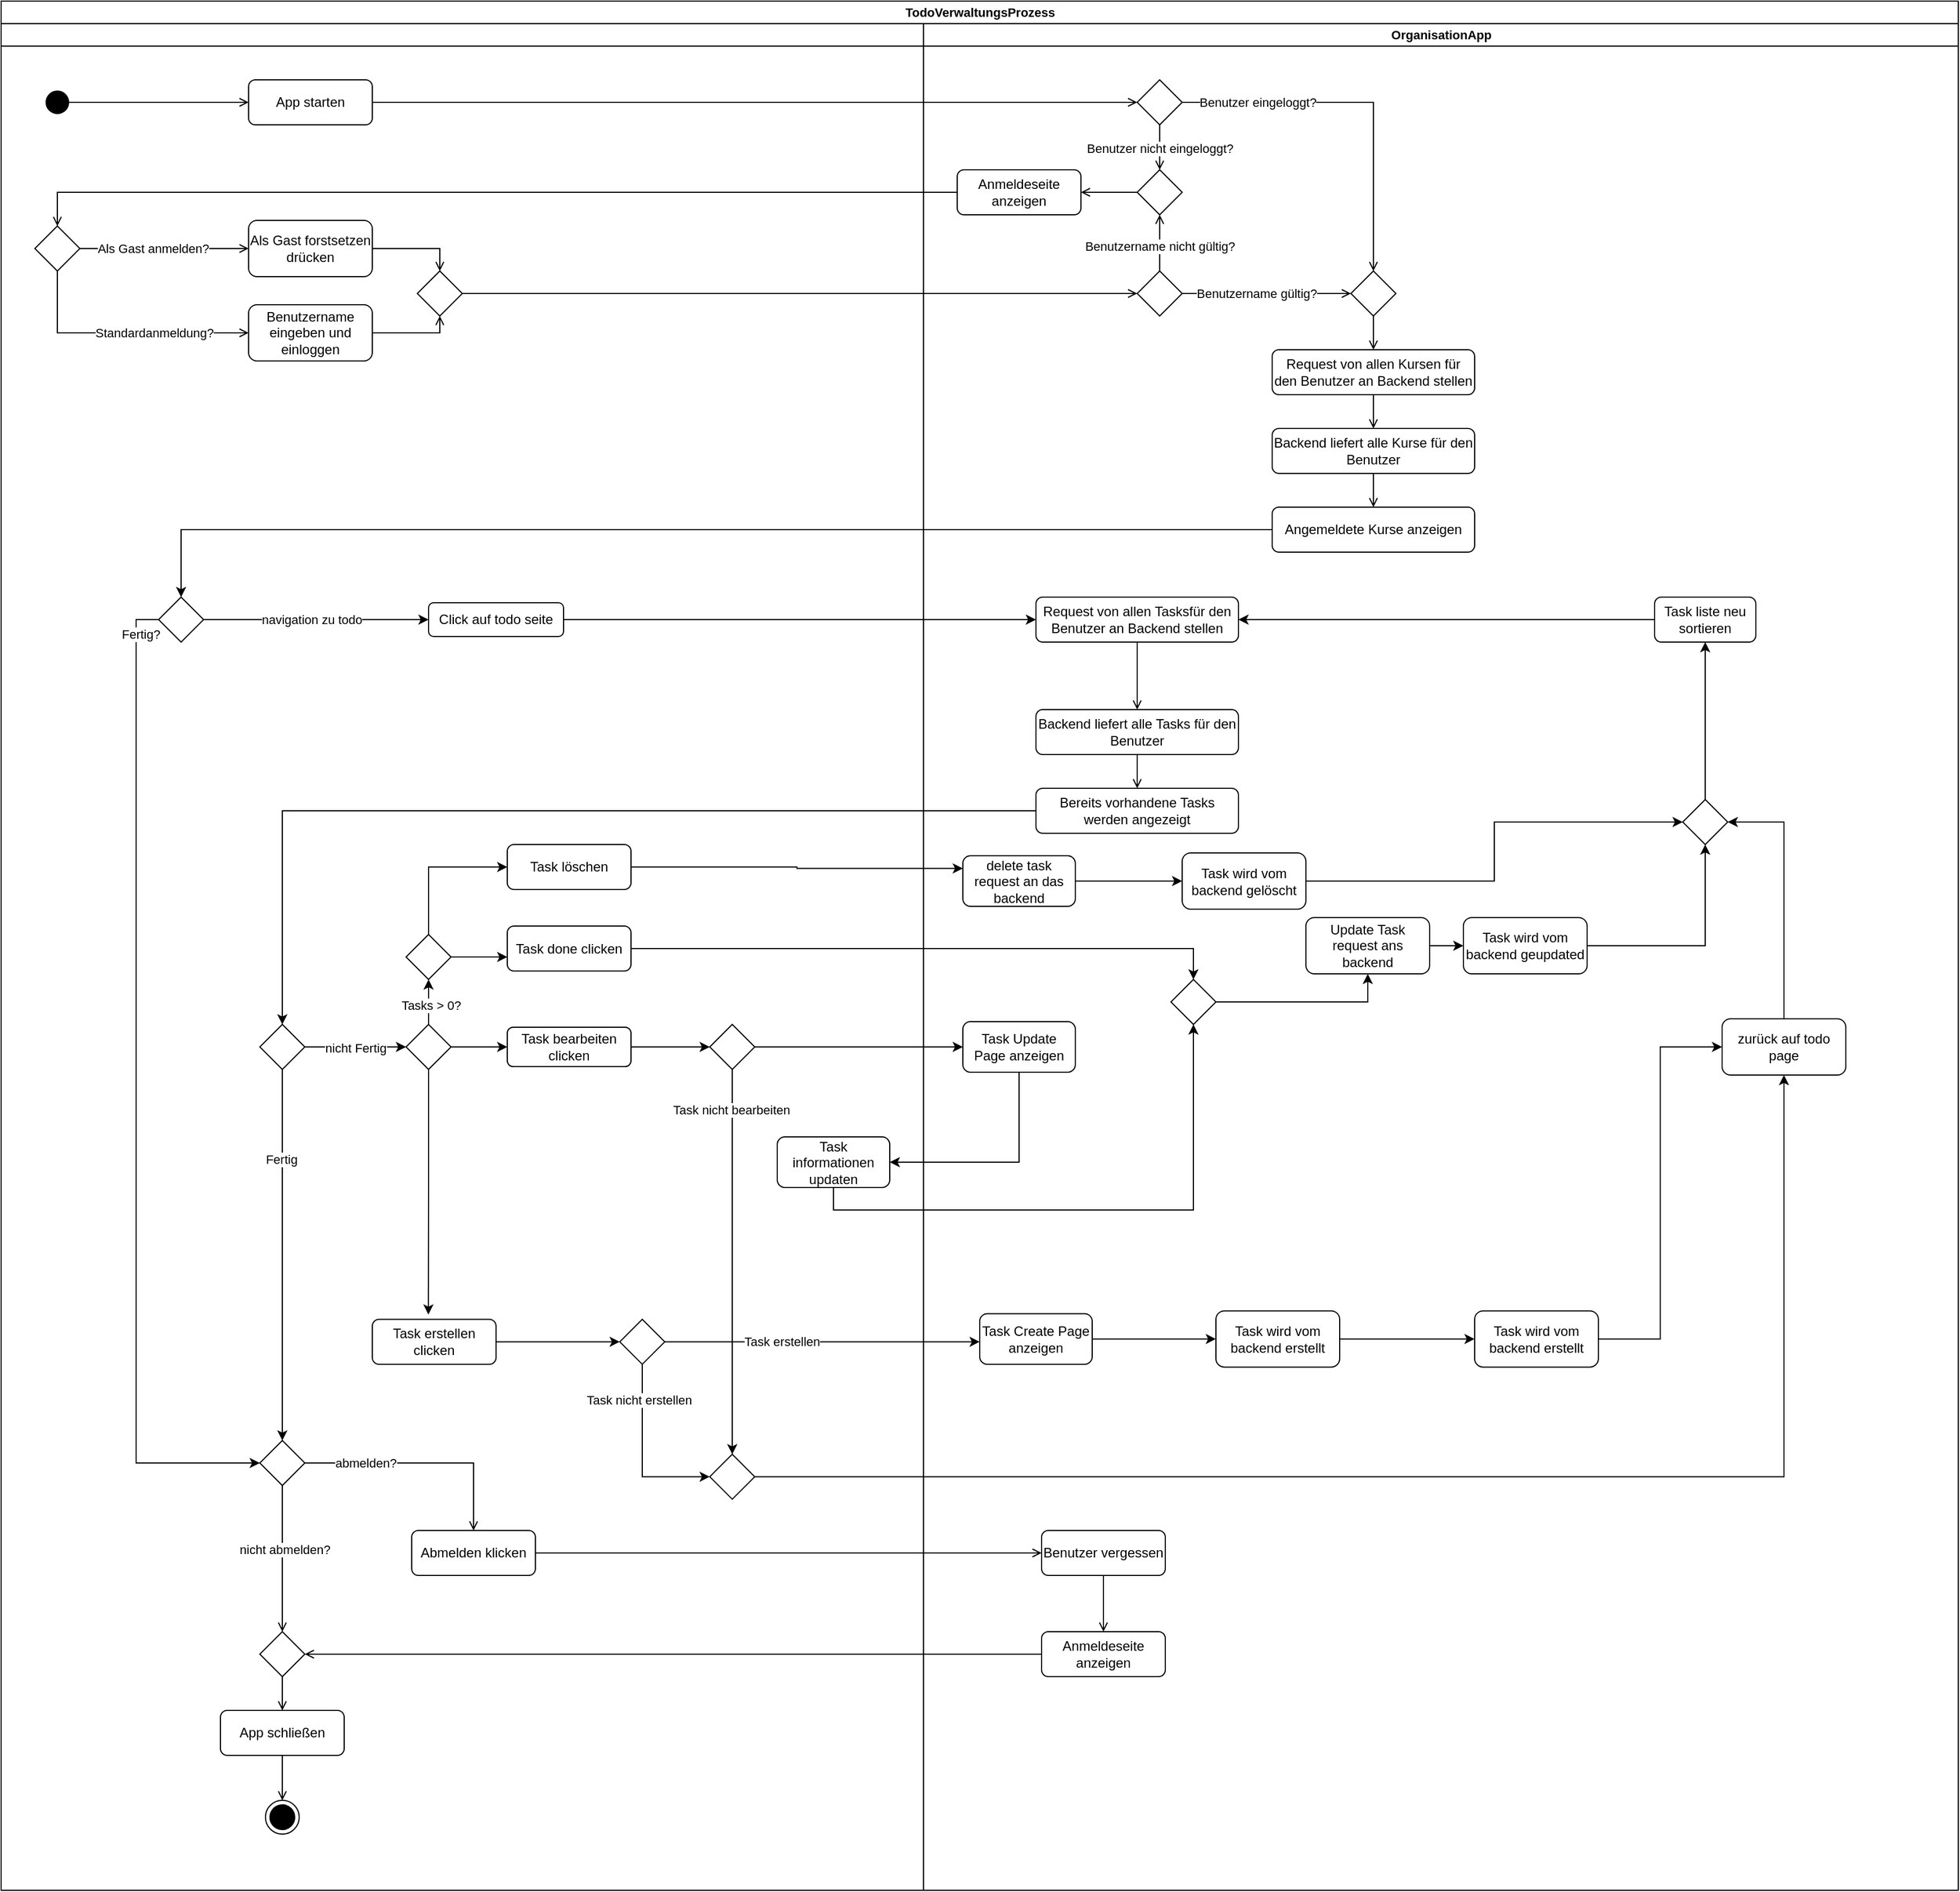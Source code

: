 <mxfile version="22.1.18" type="device">
  <diagram id="prtHgNgQTEPvFCAcTncT" name="Page-1">
    <mxGraphModel dx="2333" dy="1178" grid="1" gridSize="10" guides="1" tooltips="1" connect="1" arrows="1" fold="1" page="1" pageScale="1" pageWidth="2339" pageHeight="3300" math="0" shadow="0">
      <root>
        <mxCell id="0" />
        <mxCell id="1" parent="0" />
        <mxCell id="r15vyIwHmRAf6tkdbMvE-11" value="TodoVerwaltungsProzess&lt;br&gt;" style="swimlane;childLayout=stackLayout;resizeParent=1;resizeParentMax=0;startSize=20;html=1;fontFamily=Helvetica;fontSize=11;fontColor=default;" parent="1" vertex="1">
          <mxGeometry x="220" y="50" width="1740" height="1680" as="geometry" />
        </mxCell>
        <mxCell id="r15vyIwHmRAf6tkdbMvE-12" value="T" style="swimlane;startSize=20;html=1;fontFamily=Helvetica;fontSize=11;fontColor=default;" parent="r15vyIwHmRAf6tkdbMvE-11" vertex="1">
          <mxGeometry y="20" width="1740" height="1660" as="geometry" />
        </mxCell>
        <mxCell id="lxgantifRZ7oLD4zVD7n-192" style="edgeStyle=orthogonalEdgeStyle;shape=connector;rounded=0;orthogonalLoop=1;jettySize=auto;html=1;labelBackgroundColor=default;strokeColor=default;align=center;verticalAlign=middle;fontFamily=Helvetica;fontSize=11;fontColor=default;endArrow=open;endFill=0;" parent="r15vyIwHmRAf6tkdbMvE-12" source="0JrusJnMJfVBX46V95SI-5" target="0JrusJnMJfVBX46V95SI-16" edge="1">
          <mxGeometry relative="1" as="geometry">
            <Array as="points">
              <mxPoint x="390" y="275" />
            </Array>
          </mxGeometry>
        </mxCell>
        <mxCell id="0JrusJnMJfVBX46V95SI-5" value="Benutzername eingeben und einloggen" style="rounded=1;whiteSpace=wrap;html=1;" parent="r15vyIwHmRAf6tkdbMvE-12" vertex="1">
          <mxGeometry x="220" y="250" width="110" height="50" as="geometry" />
        </mxCell>
        <mxCell id="0JrusJnMJfVBX46V95SI-9" value="Als Gast forstsetzen drücken" style="rounded=1;whiteSpace=wrap;html=1;" parent="r15vyIwHmRAf6tkdbMvE-12" vertex="1">
          <mxGeometry x="220" y="175" width="110" height="50" as="geometry" />
        </mxCell>
        <mxCell id="0JrusJnMJfVBX46V95SI-16" value="" style="rhombus;whiteSpace=wrap;html=1;" parent="r15vyIwHmRAf6tkdbMvE-12" vertex="1">
          <mxGeometry x="370" y="220" width="40" height="40" as="geometry" />
        </mxCell>
        <mxCell id="0JrusJnMJfVBX46V95SI-18" style="edgeStyle=orthogonalEdgeStyle;rounded=0;orthogonalLoop=1;jettySize=auto;html=1;endArrow=open;endFill=0;" parent="r15vyIwHmRAf6tkdbMvE-12" source="0JrusJnMJfVBX46V95SI-9" target="0JrusJnMJfVBX46V95SI-16" edge="1">
          <mxGeometry relative="1" as="geometry">
            <Array as="points">
              <mxPoint x="390" y="200" />
            </Array>
          </mxGeometry>
        </mxCell>
        <mxCell id="0JrusJnMJfVBX46V95SI-8" value="" style="rhombus;whiteSpace=wrap;html=1;" parent="r15vyIwHmRAf6tkdbMvE-12" vertex="1">
          <mxGeometry x="30" y="180" width="40" height="40" as="geometry" />
        </mxCell>
        <mxCell id="0JrusJnMJfVBX46V95SI-10" style="edgeStyle=orthogonalEdgeStyle;rounded=0;orthogonalLoop=1;jettySize=auto;html=1;endArrow=open;endFill=0;" parent="r15vyIwHmRAf6tkdbMvE-12" source="0JrusJnMJfVBX46V95SI-8" target="0JrusJnMJfVBX46V95SI-5" edge="1">
          <mxGeometry relative="1" as="geometry">
            <Array as="points">
              <mxPoint x="50" y="275" />
            </Array>
          </mxGeometry>
        </mxCell>
        <mxCell id="0JrusJnMJfVBX46V95SI-13" value="Standardanmeldung?" style="edgeLabel;html=1;align=center;verticalAlign=middle;resizable=0;points=[];" parent="0JrusJnMJfVBX46V95SI-10" vertex="1" connectable="0">
          <mxGeometry x="-0.062" relative="1" as="geometry">
            <mxPoint x="35" as="offset" />
          </mxGeometry>
        </mxCell>
        <mxCell id="0JrusJnMJfVBX46V95SI-11" style="edgeStyle=orthogonalEdgeStyle;rounded=0;orthogonalLoop=1;jettySize=auto;html=1;endArrow=open;endFill=0;" parent="r15vyIwHmRAf6tkdbMvE-12" source="0JrusJnMJfVBX46V95SI-8" target="0JrusJnMJfVBX46V95SI-9" edge="1">
          <mxGeometry relative="1" as="geometry">
            <Array as="points">
              <mxPoint x="125" y="200" />
            </Array>
          </mxGeometry>
        </mxCell>
        <mxCell id="0JrusJnMJfVBX46V95SI-15" value="Als Gast anmelden?" style="edgeLabel;html=1;align=center;verticalAlign=middle;resizable=0;points=[];" parent="0JrusJnMJfVBX46V95SI-11" vertex="1" connectable="0">
          <mxGeometry x="-0.052" relative="1" as="geometry">
            <mxPoint x="-6" as="offset" />
          </mxGeometry>
        </mxCell>
        <mxCell id="r15vyIwHmRAf6tkdbMvE-15" value="" style="ellipse;whiteSpace=wrap;html=1;fillColor=#000000;" parent="r15vyIwHmRAf6tkdbMvE-12" vertex="1">
          <mxGeometry x="40" y="60" width="20" height="20" as="geometry" />
        </mxCell>
        <mxCell id="r15vyIwHmRAf6tkdbMvE-18" value="App starten" style="rounded=1;whiteSpace=wrap;html=1;" parent="r15vyIwHmRAf6tkdbMvE-12" vertex="1">
          <mxGeometry x="220" y="50" width="110" height="40" as="geometry" />
        </mxCell>
        <mxCell id="r15vyIwHmRAf6tkdbMvE-17" style="edgeStyle=orthogonalEdgeStyle;shape=connector;rounded=0;orthogonalLoop=1;jettySize=auto;html=1;labelBackgroundColor=default;strokeColor=default;align=center;verticalAlign=middle;fontFamily=Helvetica;fontSize=11;fontColor=default;endArrow=open;endFill=0;" parent="r15vyIwHmRAf6tkdbMvE-12" source="r15vyIwHmRAf6tkdbMvE-15" target="r15vyIwHmRAf6tkdbMvE-18" edge="1">
          <mxGeometry relative="1" as="geometry">
            <mxPoint x="410" y="50" as="targetPoint" />
          </mxGeometry>
        </mxCell>
        <mxCell id="JSeb7hnq3c4Aw8kPkLo3-7" style="edgeStyle=orthogonalEdgeStyle;rounded=0;orthogonalLoop=1;jettySize=auto;html=1;exitX=1;exitY=0.5;exitDx=0;exitDy=0;" edge="1" parent="r15vyIwHmRAf6tkdbMvE-12">
          <mxGeometry relative="1" as="geometry">
            <mxPoint x="380" y="530" as="targetPoint" />
            <mxPoint x="180" y="530" as="sourcePoint" />
            <Array as="points">
              <mxPoint x="310" y="530" />
              <mxPoint x="310" y="530" />
            </Array>
          </mxGeometry>
        </mxCell>
        <mxCell id="JSeb7hnq3c4Aw8kPkLo3-11" value="navigation zu todo" style="edgeLabel;html=1;align=center;verticalAlign=middle;resizable=0;points=[];" vertex="1" connectable="0" parent="JSeb7hnq3c4Aw8kPkLo3-7">
          <mxGeometry x="-0.037" relative="1" as="geometry">
            <mxPoint x="-1" as="offset" />
          </mxGeometry>
        </mxCell>
        <mxCell id="JSeb7hnq3c4Aw8kPkLo3-12" value="Click auf todo seite" style="rounded=1;whiteSpace=wrap;html=1;" vertex="1" parent="r15vyIwHmRAf6tkdbMvE-12">
          <mxGeometry x="380" y="515" width="120" height="30" as="geometry" />
        </mxCell>
        <mxCell id="JSeb7hnq3c4Aw8kPkLo3-21" value="" style="rhombus;whiteSpace=wrap;html=1;" vertex="1" parent="r15vyIwHmRAf6tkdbMvE-12">
          <mxGeometry x="140" y="510" width="40" height="40" as="geometry" />
        </mxCell>
        <mxCell id="JSeb7hnq3c4Aw8kPkLo3-25" value="nicht Fertig" style="edgeStyle=orthogonalEdgeStyle;rounded=0;orthogonalLoop=1;jettySize=auto;html=1;exitX=1;exitY=0.5;exitDx=0;exitDy=0;" edge="1" parent="r15vyIwHmRAf6tkdbMvE-12" source="JSeb7hnq3c4Aw8kPkLo3-24">
          <mxGeometry relative="1" as="geometry">
            <mxPoint x="360" y="910" as="targetPoint" />
          </mxGeometry>
        </mxCell>
        <mxCell id="JSeb7hnq3c4Aw8kPkLo3-26" style="edgeStyle=orthogonalEdgeStyle;rounded=0;orthogonalLoop=1;jettySize=auto;html=1;exitX=0.5;exitY=1;exitDx=0;exitDy=0;entryX=0.5;entryY=0;entryDx=0;entryDy=0;" edge="1" parent="r15vyIwHmRAf6tkdbMvE-12" source="JSeb7hnq3c4Aw8kPkLo3-24" target="0JrusJnMJfVBX46V95SI-91">
          <mxGeometry relative="1" as="geometry">
            <mxPoint x="249.5" y="1070" as="targetPoint" />
          </mxGeometry>
        </mxCell>
        <mxCell id="JSeb7hnq3c4Aw8kPkLo3-29" value="Fertig" style="edgeLabel;html=1;align=center;verticalAlign=middle;resizable=0;points=[];" vertex="1" connectable="0" parent="JSeb7hnq3c4Aw8kPkLo3-26">
          <mxGeometry x="-0.519" y="-1" relative="1" as="geometry">
            <mxPoint as="offset" />
          </mxGeometry>
        </mxCell>
        <mxCell id="JSeb7hnq3c4Aw8kPkLo3-24" value="" style="rhombus;whiteSpace=wrap;html=1;" vertex="1" parent="r15vyIwHmRAf6tkdbMvE-12">
          <mxGeometry x="230" y="890" width="40" height="40" as="geometry" />
        </mxCell>
        <mxCell id="JSeb7hnq3c4Aw8kPkLo3-35" style="edgeStyle=orthogonalEdgeStyle;rounded=0;orthogonalLoop=1;jettySize=auto;html=1;exitX=1;exitY=0.5;exitDx=0;exitDy=0;entryX=0;entryY=0.5;entryDx=0;entryDy=0;" edge="1" parent="r15vyIwHmRAf6tkdbMvE-12" source="JSeb7hnq3c4Aw8kPkLo3-30" target="JSeb7hnq3c4Aw8kPkLo3-32">
          <mxGeometry relative="1" as="geometry" />
        </mxCell>
        <mxCell id="JSeb7hnq3c4Aw8kPkLo3-128" style="edgeStyle=orthogonalEdgeStyle;rounded=0;orthogonalLoop=1;jettySize=auto;html=1;exitX=0.5;exitY=0;exitDx=0;exitDy=0;entryX=0.5;entryY=1;entryDx=0;entryDy=0;" edge="1" parent="r15vyIwHmRAf6tkdbMvE-12" source="JSeb7hnq3c4Aw8kPkLo3-30" target="JSeb7hnq3c4Aw8kPkLo3-127">
          <mxGeometry relative="1" as="geometry" />
        </mxCell>
        <mxCell id="JSeb7hnq3c4Aw8kPkLo3-132" value="Tasks &amp;gt; 0?" style="edgeLabel;html=1;align=center;verticalAlign=middle;resizable=0;points=[];" vertex="1" connectable="0" parent="JSeb7hnq3c4Aw8kPkLo3-128">
          <mxGeometry x="-0.15" y="-2" relative="1" as="geometry">
            <mxPoint as="offset" />
          </mxGeometry>
        </mxCell>
        <mxCell id="JSeb7hnq3c4Aw8kPkLo3-30" value="" style="rhombus;whiteSpace=wrap;html=1;" vertex="1" parent="r15vyIwHmRAf6tkdbMvE-12">
          <mxGeometry x="360" y="890" width="40" height="40" as="geometry" />
        </mxCell>
        <mxCell id="JSeb7hnq3c4Aw8kPkLo3-184" style="edgeStyle=orthogonalEdgeStyle;rounded=0;orthogonalLoop=1;jettySize=auto;html=1;exitX=1;exitY=0.5;exitDx=0;exitDy=0;entryX=0;entryY=0.25;entryDx=0;entryDy=0;" edge="1" parent="r15vyIwHmRAf6tkdbMvE-12" source="JSeb7hnq3c4Aw8kPkLo3-31" target="JSeb7hnq3c4Aw8kPkLo3-181">
          <mxGeometry relative="1" as="geometry" />
        </mxCell>
        <mxCell id="JSeb7hnq3c4Aw8kPkLo3-31" value="Task löschen" style="rounded=1;whiteSpace=wrap;html=1;" vertex="1" parent="r15vyIwHmRAf6tkdbMvE-12">
          <mxGeometry x="450" y="730" width="110" height="40" as="geometry" />
        </mxCell>
        <mxCell id="JSeb7hnq3c4Aw8kPkLo3-84" style="edgeStyle=orthogonalEdgeStyle;rounded=0;orthogonalLoop=1;jettySize=auto;html=1;exitX=1;exitY=0.5;exitDx=0;exitDy=0;entryX=0;entryY=0.5;entryDx=0;entryDy=0;" edge="1" parent="r15vyIwHmRAf6tkdbMvE-12" source="JSeb7hnq3c4Aw8kPkLo3-32" target="JSeb7hnq3c4Aw8kPkLo3-83">
          <mxGeometry relative="1" as="geometry" />
        </mxCell>
        <mxCell id="JSeb7hnq3c4Aw8kPkLo3-32" value="Task bearbeiten clicken" style="rounded=1;whiteSpace=wrap;html=1;" vertex="1" parent="r15vyIwHmRAf6tkdbMvE-12">
          <mxGeometry x="450" y="892.5" width="110" height="35" as="geometry" />
        </mxCell>
        <mxCell id="JSeb7hnq3c4Aw8kPkLo3-89" style="edgeStyle=orthogonalEdgeStyle;rounded=0;orthogonalLoop=1;jettySize=auto;html=1;exitX=1;exitY=0.5;exitDx=0;exitDy=0;entryX=0;entryY=0.5;entryDx=0;entryDy=0;" edge="1" parent="r15vyIwHmRAf6tkdbMvE-12" source="JSeb7hnq3c4Aw8kPkLo3-33" target="JSeb7hnq3c4Aw8kPkLo3-88">
          <mxGeometry relative="1" as="geometry" />
        </mxCell>
        <mxCell id="JSeb7hnq3c4Aw8kPkLo3-33" value="Task erstellen clicken" style="rounded=1;whiteSpace=wrap;html=1;" vertex="1" parent="r15vyIwHmRAf6tkdbMvE-12">
          <mxGeometry x="330" y="1152.22" width="110" height="40" as="geometry" />
        </mxCell>
        <mxCell id="JSeb7hnq3c4Aw8kPkLo3-53" style="edgeStyle=orthogonalEdgeStyle;rounded=0;orthogonalLoop=1;jettySize=auto;html=1;exitX=0.5;exitY=1;exitDx=0;exitDy=0;entryX=0.453;entryY=-0.106;entryDx=0;entryDy=0;entryPerimeter=0;" edge="1" parent="r15vyIwHmRAf6tkdbMvE-12" source="JSeb7hnq3c4Aw8kPkLo3-30" target="JSeb7hnq3c4Aw8kPkLo3-33">
          <mxGeometry relative="1" as="geometry" />
        </mxCell>
        <mxCell id="JSeb7hnq3c4Aw8kPkLo3-97" style="edgeStyle=orthogonalEdgeStyle;rounded=0;orthogonalLoop=1;jettySize=auto;html=1;exitX=0.5;exitY=1;exitDx=0;exitDy=0;entryX=0.5;entryY=0;entryDx=0;entryDy=0;" edge="1" parent="r15vyIwHmRAf6tkdbMvE-12" source="JSeb7hnq3c4Aw8kPkLo3-83" target="JSeb7hnq3c4Aw8kPkLo3-96">
          <mxGeometry relative="1" as="geometry" />
        </mxCell>
        <mxCell id="JSeb7hnq3c4Aw8kPkLo3-98" value="Task nicht bearbeiten" style="edgeLabel;html=1;align=center;verticalAlign=middle;resizable=0;points=[];" vertex="1" connectable="0" parent="JSeb7hnq3c4Aw8kPkLo3-97">
          <mxGeometry x="-0.79" y="-1" relative="1" as="geometry">
            <mxPoint as="offset" />
          </mxGeometry>
        </mxCell>
        <mxCell id="JSeb7hnq3c4Aw8kPkLo3-188" style="edgeStyle=orthogonalEdgeStyle;rounded=0;orthogonalLoop=1;jettySize=auto;html=1;exitX=1;exitY=0.5;exitDx=0;exitDy=0;entryX=0;entryY=0.5;entryDx=0;entryDy=0;" edge="1" parent="r15vyIwHmRAf6tkdbMvE-12" source="JSeb7hnq3c4Aw8kPkLo3-83" target="JSeb7hnq3c4Aw8kPkLo3-186">
          <mxGeometry relative="1" as="geometry" />
        </mxCell>
        <mxCell id="JSeb7hnq3c4Aw8kPkLo3-83" value="" style="rhombus;whiteSpace=wrap;html=1;" vertex="1" parent="r15vyIwHmRAf6tkdbMvE-12">
          <mxGeometry x="630" y="890" width="40" height="40" as="geometry" />
        </mxCell>
        <mxCell id="JSeb7hnq3c4Aw8kPkLo3-99" style="edgeStyle=orthogonalEdgeStyle;rounded=0;orthogonalLoop=1;jettySize=auto;html=1;exitX=0.5;exitY=1;exitDx=0;exitDy=0;entryX=0;entryY=0.5;entryDx=0;entryDy=0;" edge="1" parent="r15vyIwHmRAf6tkdbMvE-12" source="JSeb7hnq3c4Aw8kPkLo3-88" target="JSeb7hnq3c4Aw8kPkLo3-96">
          <mxGeometry relative="1" as="geometry" />
        </mxCell>
        <mxCell id="JSeb7hnq3c4Aw8kPkLo3-100" value="Task nicht erstellen" style="edgeLabel;html=1;align=center;verticalAlign=middle;resizable=0;points=[];" vertex="1" connectable="0" parent="JSeb7hnq3c4Aw8kPkLo3-99">
          <mxGeometry x="-0.605" y="-3" relative="1" as="geometry">
            <mxPoint as="offset" />
          </mxGeometry>
        </mxCell>
        <mxCell id="JSeb7hnq3c4Aw8kPkLo3-88" value="" style="rhombus;whiteSpace=wrap;html=1;" vertex="1" parent="r15vyIwHmRAf6tkdbMvE-12">
          <mxGeometry x="550" y="1152.22" width="40" height="40" as="geometry" />
        </mxCell>
        <mxCell id="JSeb7hnq3c4Aw8kPkLo3-96" value="" style="rhombus;whiteSpace=wrap;html=1;" vertex="1" parent="r15vyIwHmRAf6tkdbMvE-12">
          <mxGeometry x="630" y="1272.22" width="40" height="40" as="geometry" />
        </mxCell>
        <mxCell id="r15vyIwHmRAf6tkdbMvE-86" value="" style="ellipse;html=1;shape=endState;fillColor=#000000;strokeColor=#000000;fontFamily=Helvetica;fontSize=11;fontColor=default;" parent="r15vyIwHmRAf6tkdbMvE-12" vertex="1">
          <mxGeometry x="235" y="1580" width="30" height="30" as="geometry" />
        </mxCell>
        <mxCell id="0JrusJnMJfVBX46V95SI-90" value="App schließen" style="rounded=1;whiteSpace=wrap;html=1;" parent="r15vyIwHmRAf6tkdbMvE-12" vertex="1">
          <mxGeometry x="195" y="1500" width="110" height="40" as="geometry" />
        </mxCell>
        <mxCell id="r15vyIwHmRAf6tkdbMvE-87" style="edgeStyle=orthogonalEdgeStyle;shape=connector;rounded=0;orthogonalLoop=1;jettySize=auto;html=1;labelBackgroundColor=default;strokeColor=default;align=center;verticalAlign=middle;fontFamily=Helvetica;fontSize=11;fontColor=default;endArrow=open;endFill=0;" parent="r15vyIwHmRAf6tkdbMvE-12" source="0JrusJnMJfVBX46V95SI-90" target="r15vyIwHmRAf6tkdbMvE-86" edge="1">
          <mxGeometry relative="1" as="geometry">
            <mxPoint x="235" y="1350" as="sourcePoint" />
          </mxGeometry>
        </mxCell>
        <mxCell id="0JrusJnMJfVBX46V95SI-91" value="" style="rhombus;whiteSpace=wrap;html=1;" parent="r15vyIwHmRAf6tkdbMvE-12" vertex="1">
          <mxGeometry x="230" y="1260" width="40" height="40" as="geometry" />
        </mxCell>
        <mxCell id="lxgantifRZ7oLD4zVD7n-66" value="Abmelden klicken" style="rounded=1;whiteSpace=wrap;html=1;" parent="r15vyIwHmRAf6tkdbMvE-12" vertex="1">
          <mxGeometry x="365" y="1340" width="110" height="40" as="geometry" />
        </mxCell>
        <mxCell id="JSeb7hnq3c4Aw8kPkLo3-5" style="edgeStyle=orthogonalEdgeStyle;rounded=0;orthogonalLoop=1;jettySize=auto;html=1;exitX=0;exitY=0.5;exitDx=0;exitDy=0;entryX=0;entryY=0.5;entryDx=0;entryDy=0;" edge="1" parent="r15vyIwHmRAf6tkdbMvE-12" source="JSeb7hnq3c4Aw8kPkLo3-21" target="0JrusJnMJfVBX46V95SI-91">
          <mxGeometry relative="1" as="geometry">
            <mxPoint x="60" y="1900" as="targetPoint" />
            <mxPoint x="100" y="530" as="sourcePoint" />
          </mxGeometry>
        </mxCell>
        <mxCell id="JSeb7hnq3c4Aw8kPkLo3-6" value="Fertig?" style="edgeLabel;html=1;align=center;verticalAlign=middle;resizable=0;points=[];" vertex="1" connectable="0" parent="JSeb7hnq3c4Aw8kPkLo3-5">
          <mxGeometry x="-0.964" y="-1" relative="1" as="geometry">
            <mxPoint y="14" as="offset" />
          </mxGeometry>
        </mxCell>
        <mxCell id="lxgantifRZ7oLD4zVD7n-70" style="edgeStyle=orthogonalEdgeStyle;shape=connector;rounded=0;orthogonalLoop=1;jettySize=auto;html=1;exitX=1;exitY=0.5;exitDx=0;exitDy=0;labelBackgroundColor=default;strokeColor=default;align=center;verticalAlign=middle;fontFamily=Helvetica;fontSize=11;fontColor=default;endArrow=open;endFill=0;" parent="r15vyIwHmRAf6tkdbMvE-12" source="0JrusJnMJfVBX46V95SI-91" target="lxgantifRZ7oLD4zVD7n-66" edge="1">
          <mxGeometry relative="1" as="geometry" />
        </mxCell>
        <mxCell id="lxgantifRZ7oLD4zVD7n-71" value="abmelden?" style="edgeLabel;html=1;align=center;verticalAlign=middle;resizable=0;points=[];fontSize=11;fontFamily=Helvetica;fontColor=default;" parent="lxgantifRZ7oLD4zVD7n-70" vertex="1" connectable="0">
          <mxGeometry x="-0.492" relative="1" as="geometry">
            <mxPoint as="offset" />
          </mxGeometry>
        </mxCell>
        <mxCell id="lxgantifRZ7oLD4zVD7n-69" style="edgeStyle=orthogonalEdgeStyle;shape=connector;rounded=0;orthogonalLoop=1;jettySize=auto;html=1;labelBackgroundColor=default;strokeColor=default;align=center;verticalAlign=middle;fontFamily=Helvetica;fontSize=11;fontColor=default;endArrow=open;endFill=0;" parent="r15vyIwHmRAf6tkdbMvE-12" source="lxgantifRZ7oLD4zVD7n-68" target="0JrusJnMJfVBX46V95SI-90" edge="1">
          <mxGeometry relative="1" as="geometry" />
        </mxCell>
        <mxCell id="lxgantifRZ7oLD4zVD7n-68" value="" style="rhombus;whiteSpace=wrap;html=1;" parent="r15vyIwHmRAf6tkdbMvE-12" vertex="1">
          <mxGeometry x="230" y="1430" width="40" height="40" as="geometry" />
        </mxCell>
        <mxCell id="0JrusJnMJfVBX46V95SI-92" style="edgeStyle=orthogonalEdgeStyle;rounded=0;orthogonalLoop=1;jettySize=auto;html=1;endArrow=open;endFill=0;" parent="r15vyIwHmRAf6tkdbMvE-12" source="0JrusJnMJfVBX46V95SI-91" target="lxgantifRZ7oLD4zVD7n-68" edge="1">
          <mxGeometry relative="1" as="geometry" />
        </mxCell>
        <mxCell id="lxgantifRZ7oLD4zVD7n-23" value="nicht abmelden?" style="edgeLabel;html=1;align=center;verticalAlign=middle;resizable=0;points=[];fontSize=11;fontFamily=Helvetica;fontColor=default;" parent="0JrusJnMJfVBX46V95SI-92" vertex="1" connectable="0">
          <mxGeometry x="-0.124" y="2" relative="1" as="geometry">
            <mxPoint as="offset" />
          </mxGeometry>
        </mxCell>
        <mxCell id="lxgantifRZ7oLD4zVD7n-72" value="Benutzer vergessen" style="rounded=1;whiteSpace=wrap;html=1;" parent="r15vyIwHmRAf6tkdbMvE-12" vertex="1">
          <mxGeometry x="925" y="1340" width="110" height="40" as="geometry" />
        </mxCell>
        <mxCell id="lxgantifRZ7oLD4zVD7n-74" style="edgeStyle=orthogonalEdgeStyle;shape=connector;rounded=0;orthogonalLoop=1;jettySize=auto;html=1;labelBackgroundColor=default;strokeColor=default;align=center;verticalAlign=middle;fontFamily=Helvetica;fontSize=11;fontColor=default;endArrow=open;endFill=0;" parent="r15vyIwHmRAf6tkdbMvE-12" source="lxgantifRZ7oLD4zVD7n-66" target="lxgantifRZ7oLD4zVD7n-72" edge="1">
          <mxGeometry relative="1" as="geometry" />
        </mxCell>
        <mxCell id="lxgantifRZ7oLD4zVD7n-73" value="Anmeldeseite anzeigen" style="rounded=1;whiteSpace=wrap;html=1;" parent="r15vyIwHmRAf6tkdbMvE-12" vertex="1">
          <mxGeometry x="925" y="1430" width="110" height="40" as="geometry" />
        </mxCell>
        <mxCell id="lxgantifRZ7oLD4zVD7n-76" style="edgeStyle=orthogonalEdgeStyle;shape=connector;rounded=0;orthogonalLoop=1;jettySize=auto;html=1;labelBackgroundColor=default;strokeColor=default;align=center;verticalAlign=middle;fontFamily=Helvetica;fontSize=11;fontColor=default;endArrow=open;endFill=0;" parent="r15vyIwHmRAf6tkdbMvE-12" source="lxgantifRZ7oLD4zVD7n-73" target="lxgantifRZ7oLD4zVD7n-68" edge="1">
          <mxGeometry relative="1" as="geometry" />
        </mxCell>
        <mxCell id="lxgantifRZ7oLD4zVD7n-75" style="edgeStyle=orthogonalEdgeStyle;shape=connector;rounded=0;orthogonalLoop=1;jettySize=auto;html=1;labelBackgroundColor=default;strokeColor=default;align=center;verticalAlign=middle;fontFamily=Helvetica;fontSize=11;fontColor=default;endArrow=open;endFill=0;" parent="r15vyIwHmRAf6tkdbMvE-12" source="lxgantifRZ7oLD4zVD7n-72" target="lxgantifRZ7oLD4zVD7n-73" edge="1">
          <mxGeometry relative="1" as="geometry" />
        </mxCell>
        <mxCell id="r15vyIwHmRAf6tkdbMvE-13" value="OrganisationApp" style="swimlane;startSize=20;html=1;fontFamily=Helvetica;fontSize=11;fontColor=default;" parent="r15vyIwHmRAf6tkdbMvE-12" vertex="1">
          <mxGeometry x="820" width="920" height="1660" as="geometry" />
        </mxCell>
        <mxCell id="r15vyIwHmRAf6tkdbMvE-33" style="edgeStyle=orthogonalEdgeStyle;shape=connector;rounded=0;orthogonalLoop=1;jettySize=auto;html=1;labelBackgroundColor=default;strokeColor=default;align=center;verticalAlign=middle;fontFamily=Helvetica;fontSize=11;fontColor=default;endArrow=open;endFill=0;" parent="r15vyIwHmRAf6tkdbMvE-13" source="r15vyIwHmRAf6tkdbMvE-20" target="0JrusJnMJfVBX46V95SI-40" edge="1">
          <mxGeometry relative="1" as="geometry">
            <Array as="points">
              <mxPoint x="210" y="120" />
              <mxPoint x="210" y="120" />
            </Array>
          </mxGeometry>
        </mxCell>
        <mxCell id="r15vyIwHmRAf6tkdbMvE-38" value="Benutzer nicht eingeloggt?" style="edgeLabel;html=1;align=center;verticalAlign=middle;resizable=0;points=[];fontSize=11;fontFamily=Helvetica;fontColor=default;" parent="r15vyIwHmRAf6tkdbMvE-33" vertex="1" connectable="0">
          <mxGeometry x="-0.428" y="-3" relative="1" as="geometry">
            <mxPoint x="3" y="9" as="offset" />
          </mxGeometry>
        </mxCell>
        <mxCell id="0JrusJnMJfVBX46V95SI-3" style="edgeStyle=orthogonalEdgeStyle;rounded=0;orthogonalLoop=1;jettySize=auto;html=1;endArrow=open;endFill=0;" parent="r15vyIwHmRAf6tkdbMvE-13" source="r15vyIwHmRAf6tkdbMvE-20" target="0JrusJnMJfVBX46V95SI-46" edge="1">
          <mxGeometry relative="1" as="geometry" />
        </mxCell>
        <mxCell id="0JrusJnMJfVBX46V95SI-4" value="Benutzer eingeloggt?" style="edgeLabel;html=1;align=center;verticalAlign=middle;resizable=0;points=[];" parent="0JrusJnMJfVBX46V95SI-3" vertex="1" connectable="0">
          <mxGeometry x="0.131" y="-1" relative="1" as="geometry">
            <mxPoint x="-102" y="-11" as="offset" />
          </mxGeometry>
        </mxCell>
        <mxCell id="r15vyIwHmRAf6tkdbMvE-20" value="" style="rhombus;whiteSpace=wrap;html=1;" parent="r15vyIwHmRAf6tkdbMvE-13" vertex="1">
          <mxGeometry x="190" y="50" width="40" height="40" as="geometry" />
        </mxCell>
        <mxCell id="r15vyIwHmRAf6tkdbMvE-31" value="Anmeldeseite anzeigen" style="rounded=1;whiteSpace=wrap;html=1;" parent="r15vyIwHmRAf6tkdbMvE-13" vertex="1">
          <mxGeometry x="30" y="130" width="110" height="40" as="geometry" />
        </mxCell>
        <mxCell id="0JrusJnMJfVBX46V95SI-2" value="Angemeldete Kurse anzeigen" style="rounded=1;whiteSpace=wrap;html=1;" parent="r15vyIwHmRAf6tkdbMvE-13" vertex="1">
          <mxGeometry x="310" y="430" width="180" height="40" as="geometry" />
        </mxCell>
        <mxCell id="0JrusJnMJfVBX46V95SI-41" style="edgeStyle=orthogonalEdgeStyle;rounded=0;orthogonalLoop=1;jettySize=auto;html=1;endArrow=open;endFill=0;" parent="r15vyIwHmRAf6tkdbMvE-13" source="0JrusJnMJfVBX46V95SI-38" target="0JrusJnMJfVBX46V95SI-40" edge="1">
          <mxGeometry relative="1" as="geometry">
            <mxPoint x="99.74" y="370" as="sourcePoint" />
            <mxPoint x="99.74" y="230" as="targetPoint" />
          </mxGeometry>
        </mxCell>
        <mxCell id="0JrusJnMJfVBX46V95SI-43" value="Benutzername nicht gültig?" style="edgeLabel;html=1;align=center;verticalAlign=middle;resizable=0;points=[];" parent="0JrusJnMJfVBX46V95SI-41" vertex="1" connectable="0">
          <mxGeometry x="-0.608" y="1" relative="1" as="geometry">
            <mxPoint x="1" y="-12" as="offset" />
          </mxGeometry>
        </mxCell>
        <mxCell id="0JrusJnMJfVBX46V95SI-44" style="edgeStyle=orthogonalEdgeStyle;rounded=0;orthogonalLoop=1;jettySize=auto;html=1;endArrow=open;endFill=0;" parent="r15vyIwHmRAf6tkdbMvE-13" source="0JrusJnMJfVBX46V95SI-38" target="0JrusJnMJfVBX46V95SI-46" edge="1">
          <mxGeometry relative="1" as="geometry" />
        </mxCell>
        <mxCell id="0JrusJnMJfVBX46V95SI-45" value="Benutzername gültig?" style="edgeLabel;html=1;align=center;verticalAlign=middle;resizable=0;points=[];" parent="0JrusJnMJfVBX46V95SI-44" vertex="1" connectable="0">
          <mxGeometry x="-0.815" y="-1" relative="1" as="geometry">
            <mxPoint x="52" y="-1" as="offset" />
          </mxGeometry>
        </mxCell>
        <mxCell id="0JrusJnMJfVBX46V95SI-38" value="" style="rhombus;whiteSpace=wrap;html=1;" parent="r15vyIwHmRAf6tkdbMvE-13" vertex="1">
          <mxGeometry x="190" y="220" width="40" height="40" as="geometry" />
        </mxCell>
        <mxCell id="0JrusJnMJfVBX46V95SI-42" style="edgeStyle=orthogonalEdgeStyle;rounded=0;orthogonalLoop=1;jettySize=auto;html=1;endArrow=open;endFill=0;" parent="r15vyIwHmRAf6tkdbMvE-13" source="0JrusJnMJfVBX46V95SI-40" target="r15vyIwHmRAf6tkdbMvE-31" edge="1">
          <mxGeometry relative="1" as="geometry" />
        </mxCell>
        <mxCell id="0JrusJnMJfVBX46V95SI-40" value="" style="rhombus;whiteSpace=wrap;html=1;" parent="r15vyIwHmRAf6tkdbMvE-13" vertex="1">
          <mxGeometry x="190" y="130" width="40" height="40" as="geometry" />
        </mxCell>
        <mxCell id="lxgantifRZ7oLD4zVD7n-153" style="edgeStyle=orthogonalEdgeStyle;shape=connector;rounded=0;orthogonalLoop=1;jettySize=auto;html=1;labelBackgroundColor=default;strokeColor=default;align=center;verticalAlign=middle;fontFamily=Helvetica;fontSize=11;fontColor=default;endArrow=open;endFill=0;" parent="r15vyIwHmRAf6tkdbMvE-13" source="0JrusJnMJfVBX46V95SI-46" target="lxgantifRZ7oLD4zVD7n-150" edge="1">
          <mxGeometry relative="1" as="geometry" />
        </mxCell>
        <mxCell id="0JrusJnMJfVBX46V95SI-46" value="" style="rhombus;whiteSpace=wrap;html=1;" parent="r15vyIwHmRAf6tkdbMvE-13" vertex="1">
          <mxGeometry x="380" y="220" width="40" height="40" as="geometry" />
        </mxCell>
        <mxCell id="lxgantifRZ7oLD4zVD7n-154" style="edgeStyle=orthogonalEdgeStyle;shape=connector;rounded=0;orthogonalLoop=1;jettySize=auto;html=1;labelBackgroundColor=default;strokeColor=default;align=center;verticalAlign=middle;fontFamily=Helvetica;fontSize=11;fontColor=default;endArrow=open;endFill=0;" parent="r15vyIwHmRAf6tkdbMvE-13" source="lxgantifRZ7oLD4zVD7n-150" target="lxgantifRZ7oLD4zVD7n-152" edge="1">
          <mxGeometry relative="1" as="geometry" />
        </mxCell>
        <mxCell id="lxgantifRZ7oLD4zVD7n-150" value="Request von allen Kursen für den Benutzer an Backend stellen" style="rounded=1;whiteSpace=wrap;html=1;" parent="r15vyIwHmRAf6tkdbMvE-13" vertex="1">
          <mxGeometry x="310" y="290" width="180" height="40" as="geometry" />
        </mxCell>
        <mxCell id="lxgantifRZ7oLD4zVD7n-155" style="edgeStyle=orthogonalEdgeStyle;shape=connector;rounded=0;orthogonalLoop=1;jettySize=auto;html=1;labelBackgroundColor=default;strokeColor=default;align=center;verticalAlign=middle;fontFamily=Helvetica;fontSize=11;fontColor=default;endArrow=open;endFill=0;" parent="r15vyIwHmRAf6tkdbMvE-13" source="lxgantifRZ7oLD4zVD7n-152" target="0JrusJnMJfVBX46V95SI-2" edge="1">
          <mxGeometry relative="1" as="geometry" />
        </mxCell>
        <mxCell id="lxgantifRZ7oLD4zVD7n-152" value="Backend liefert alle Kurse für den Benutzer" style="rounded=1;whiteSpace=wrap;html=1;" parent="r15vyIwHmRAf6tkdbMvE-13" vertex="1">
          <mxGeometry x="310" y="360" width="180" height="40" as="geometry" />
        </mxCell>
        <mxCell id="JSeb7hnq3c4Aw8kPkLo3-13" value="Bereits vorhandene Tasks werden angezeigt" style="rounded=1;whiteSpace=wrap;html=1;" vertex="1" parent="r15vyIwHmRAf6tkdbMvE-13">
          <mxGeometry x="100" y="680" width="180" height="40" as="geometry" />
        </mxCell>
        <mxCell id="JSeb7hnq3c4Aw8kPkLo3-15" value="Request von allen Tasksfür den Benutzer an Backend stellen" style="rounded=1;whiteSpace=wrap;html=1;" vertex="1" parent="r15vyIwHmRAf6tkdbMvE-13">
          <mxGeometry x="100" y="510" width="180" height="40" as="geometry" />
        </mxCell>
        <mxCell id="JSeb7hnq3c4Aw8kPkLo3-16" style="edgeStyle=orthogonalEdgeStyle;shape=connector;rounded=0;orthogonalLoop=1;jettySize=auto;html=1;labelBackgroundColor=default;strokeColor=default;align=center;verticalAlign=middle;fontFamily=Helvetica;fontSize=11;fontColor=default;endArrow=open;endFill=0;" edge="1" parent="r15vyIwHmRAf6tkdbMvE-13" source="JSeb7hnq3c4Aw8kPkLo3-17" target="JSeb7hnq3c4Aw8kPkLo3-13">
          <mxGeometry relative="1" as="geometry" />
        </mxCell>
        <mxCell id="JSeb7hnq3c4Aw8kPkLo3-17" value="Backend liefert alle Tasks für den Benutzer" style="rounded=1;whiteSpace=wrap;html=1;" vertex="1" parent="r15vyIwHmRAf6tkdbMvE-13">
          <mxGeometry x="100" y="610" width="180" height="40" as="geometry" />
        </mxCell>
        <mxCell id="JSeb7hnq3c4Aw8kPkLo3-14" style="edgeStyle=orthogonalEdgeStyle;shape=connector;rounded=0;orthogonalLoop=1;jettySize=auto;html=1;labelBackgroundColor=default;strokeColor=default;align=center;verticalAlign=middle;fontFamily=Helvetica;fontSize=11;fontColor=default;endArrow=open;endFill=0;entryX=0.5;entryY=0;entryDx=0;entryDy=0;" edge="1" parent="r15vyIwHmRAf6tkdbMvE-13" source="JSeb7hnq3c4Aw8kPkLo3-15" target="JSeb7hnq3c4Aw8kPkLo3-17">
          <mxGeometry relative="1" as="geometry">
            <mxPoint x="190" y="580" as="targetPoint" />
          </mxGeometry>
        </mxCell>
        <mxCell id="JSeb7hnq3c4Aw8kPkLo3-107" style="edgeStyle=orthogonalEdgeStyle;rounded=0;orthogonalLoop=1;jettySize=auto;html=1;exitX=1;exitY=0.5;exitDx=0;exitDy=0;entryX=0;entryY=0.5;entryDx=0;entryDy=0;" edge="1" parent="r15vyIwHmRAf6tkdbMvE-13" source="JSeb7hnq3c4Aw8kPkLo3-41" target="JSeb7hnq3c4Aw8kPkLo3-116">
          <mxGeometry relative="1" as="geometry" />
        </mxCell>
        <mxCell id="JSeb7hnq3c4Aw8kPkLo3-41" value="Update Task request ans backend" style="rounded=1;whiteSpace=wrap;html=1;" vertex="1" parent="r15vyIwHmRAf6tkdbMvE-13">
          <mxGeometry x="340" y="795" width="110" height="50" as="geometry" />
        </mxCell>
        <mxCell id="JSeb7hnq3c4Aw8kPkLo3-110" style="edgeStyle=orthogonalEdgeStyle;rounded=0;orthogonalLoop=1;jettySize=auto;html=1;exitX=1;exitY=0.5;exitDx=0;exitDy=0;entryX=0;entryY=0.5;entryDx=0;entryDy=0;" edge="1" parent="r15vyIwHmRAf6tkdbMvE-13" source="JSeb7hnq3c4Aw8kPkLo3-43" target="JSeb7hnq3c4Aw8kPkLo3-46">
          <mxGeometry relative="1" as="geometry" />
        </mxCell>
        <mxCell id="JSeb7hnq3c4Aw8kPkLo3-43" value="Task wird vom backend erstellt" style="rounded=1;whiteSpace=wrap;html=1;" vertex="1" parent="r15vyIwHmRAf6tkdbMvE-13">
          <mxGeometry x="490" y="1144.72" width="110" height="50" as="geometry" />
        </mxCell>
        <mxCell id="JSeb7hnq3c4Aw8kPkLo3-106" style="edgeStyle=orthogonalEdgeStyle;rounded=0;orthogonalLoop=1;jettySize=auto;html=1;exitX=0.5;exitY=0;exitDx=0;exitDy=0;entryX=1;entryY=0.5;entryDx=0;entryDy=0;" edge="1" parent="r15vyIwHmRAf6tkdbMvE-13" source="JSeb7hnq3c4Aw8kPkLo3-46" target="JSeb7hnq3c4Aw8kPkLo3-105">
          <mxGeometry relative="1" as="geometry" />
        </mxCell>
        <mxCell id="JSeb7hnq3c4Aw8kPkLo3-46" value="zurück auf todo page" style="rounded=1;whiteSpace=wrap;html=1;" vertex="1" parent="r15vyIwHmRAf6tkdbMvE-13">
          <mxGeometry x="710" y="885" width="110" height="50" as="geometry" />
        </mxCell>
        <mxCell id="JSeb7hnq3c4Aw8kPkLo3-104" style="edgeStyle=orthogonalEdgeStyle;rounded=0;orthogonalLoop=1;jettySize=auto;html=1;exitX=0;exitY=0.5;exitDx=0;exitDy=0;entryX=1;entryY=0.5;entryDx=0;entryDy=0;" edge="1" parent="r15vyIwHmRAf6tkdbMvE-13" source="JSeb7hnq3c4Aw8kPkLo3-102" target="JSeb7hnq3c4Aw8kPkLo3-15">
          <mxGeometry relative="1" as="geometry" />
        </mxCell>
        <mxCell id="JSeb7hnq3c4Aw8kPkLo3-102" value="Task liste neu sortieren" style="rounded=1;whiteSpace=wrap;html=1;" vertex="1" parent="r15vyIwHmRAf6tkdbMvE-13">
          <mxGeometry x="650" y="510" width="90" height="40" as="geometry" />
        </mxCell>
        <mxCell id="JSeb7hnq3c4Aw8kPkLo3-108" style="edgeStyle=orthogonalEdgeStyle;rounded=0;orthogonalLoop=1;jettySize=auto;html=1;exitX=0.5;exitY=0;exitDx=0;exitDy=0;entryX=0.5;entryY=1;entryDx=0;entryDy=0;" edge="1" parent="r15vyIwHmRAf6tkdbMvE-13" source="JSeb7hnq3c4Aw8kPkLo3-105" target="JSeb7hnq3c4Aw8kPkLo3-102">
          <mxGeometry relative="1" as="geometry" />
        </mxCell>
        <mxCell id="JSeb7hnq3c4Aw8kPkLo3-105" value="" style="rhombus;whiteSpace=wrap;html=1;" vertex="1" parent="r15vyIwHmRAf6tkdbMvE-13">
          <mxGeometry x="675" y="690" width="40" height="40" as="geometry" />
        </mxCell>
        <mxCell id="JSeb7hnq3c4Aw8kPkLo3-119" style="edgeStyle=orthogonalEdgeStyle;rounded=0;orthogonalLoop=1;jettySize=auto;html=1;exitX=1;exitY=0.5;exitDx=0;exitDy=0;entryX=0;entryY=0.5;entryDx=0;entryDy=0;" edge="1" parent="r15vyIwHmRAf6tkdbMvE-13" source="JSeb7hnq3c4Aw8kPkLo3-111" target="JSeb7hnq3c4Aw8kPkLo3-118">
          <mxGeometry relative="1" as="geometry" />
        </mxCell>
        <mxCell id="JSeb7hnq3c4Aw8kPkLo3-111" value="Task Create Page anzeigen" style="rounded=1;whiteSpace=wrap;html=1;" vertex="1" parent="r15vyIwHmRAf6tkdbMvE-13">
          <mxGeometry x="50" y="1147.22" width="100" height="45" as="geometry" />
        </mxCell>
        <mxCell id="JSeb7hnq3c4Aw8kPkLo3-117" style="edgeStyle=orthogonalEdgeStyle;rounded=0;orthogonalLoop=1;jettySize=auto;html=1;exitX=1;exitY=0.5;exitDx=0;exitDy=0;entryX=0.5;entryY=1;entryDx=0;entryDy=0;" edge="1" parent="r15vyIwHmRAf6tkdbMvE-13" source="JSeb7hnq3c4Aw8kPkLo3-116" target="JSeb7hnq3c4Aw8kPkLo3-105">
          <mxGeometry relative="1" as="geometry" />
        </mxCell>
        <mxCell id="JSeb7hnq3c4Aw8kPkLo3-116" value="Task wird vom backend geupdated" style="rounded=1;whiteSpace=wrap;html=1;" vertex="1" parent="r15vyIwHmRAf6tkdbMvE-13">
          <mxGeometry x="480" y="795" width="110" height="50" as="geometry" />
        </mxCell>
        <mxCell id="JSeb7hnq3c4Aw8kPkLo3-120" style="edgeStyle=orthogonalEdgeStyle;rounded=0;orthogonalLoop=1;jettySize=auto;html=1;exitX=1;exitY=0.5;exitDx=0;exitDy=0;entryX=0;entryY=0.5;entryDx=0;entryDy=0;" edge="1" parent="r15vyIwHmRAf6tkdbMvE-13" source="JSeb7hnq3c4Aw8kPkLo3-118" target="JSeb7hnq3c4Aw8kPkLo3-43">
          <mxGeometry relative="1" as="geometry" />
        </mxCell>
        <mxCell id="JSeb7hnq3c4Aw8kPkLo3-118" value="Task wird vom backend erstellt" style="rounded=1;whiteSpace=wrap;html=1;" vertex="1" parent="r15vyIwHmRAf6tkdbMvE-13">
          <mxGeometry x="260" y="1144.72" width="110" height="50" as="geometry" />
        </mxCell>
        <mxCell id="JSeb7hnq3c4Aw8kPkLo3-124" style="edgeStyle=orthogonalEdgeStyle;rounded=0;orthogonalLoop=1;jettySize=auto;html=1;exitX=1;exitY=0.5;exitDx=0;exitDy=0;entryX=0.5;entryY=1;entryDx=0;entryDy=0;" edge="1" parent="r15vyIwHmRAf6tkdbMvE-13" source="JSeb7hnq3c4Aw8kPkLo3-121" target="JSeb7hnq3c4Aw8kPkLo3-41">
          <mxGeometry relative="1" as="geometry" />
        </mxCell>
        <mxCell id="JSeb7hnq3c4Aw8kPkLo3-121" value="" style="rhombus;whiteSpace=wrap;html=1;" vertex="1" parent="r15vyIwHmRAf6tkdbMvE-13">
          <mxGeometry x="220" y="850" width="40" height="40" as="geometry" />
        </mxCell>
        <mxCell id="JSeb7hnq3c4Aw8kPkLo3-183" style="edgeStyle=orthogonalEdgeStyle;rounded=0;orthogonalLoop=1;jettySize=auto;html=1;exitX=1;exitY=0.5;exitDx=0;exitDy=0;entryX=0;entryY=0.5;entryDx=0;entryDy=0;" edge="1" parent="r15vyIwHmRAf6tkdbMvE-13" source="JSeb7hnq3c4Aw8kPkLo3-181" target="JSeb7hnq3c4Aw8kPkLo3-182">
          <mxGeometry relative="1" as="geometry" />
        </mxCell>
        <mxCell id="JSeb7hnq3c4Aw8kPkLo3-181" value="delete task request an das backend" style="rounded=1;whiteSpace=wrap;html=1;" vertex="1" parent="r15vyIwHmRAf6tkdbMvE-13">
          <mxGeometry x="35" y="740" width="100" height="45" as="geometry" />
        </mxCell>
        <mxCell id="JSeb7hnq3c4Aw8kPkLo3-185" style="edgeStyle=orthogonalEdgeStyle;rounded=0;orthogonalLoop=1;jettySize=auto;html=1;exitX=1;exitY=0.5;exitDx=0;exitDy=0;entryX=0;entryY=0.5;entryDx=0;entryDy=0;" edge="1" parent="r15vyIwHmRAf6tkdbMvE-13" source="JSeb7hnq3c4Aw8kPkLo3-182" target="JSeb7hnq3c4Aw8kPkLo3-105">
          <mxGeometry relative="1" as="geometry" />
        </mxCell>
        <mxCell id="JSeb7hnq3c4Aw8kPkLo3-182" value="Task wird vom backend gelöscht" style="rounded=1;whiteSpace=wrap;html=1;" vertex="1" parent="r15vyIwHmRAf6tkdbMvE-13">
          <mxGeometry x="230" y="737.5" width="110" height="50" as="geometry" />
        </mxCell>
        <mxCell id="JSeb7hnq3c4Aw8kPkLo3-186" value="Task Update Page anzeigen" style="rounded=1;whiteSpace=wrap;html=1;" vertex="1" parent="r15vyIwHmRAf6tkdbMvE-13">
          <mxGeometry x="35" y="887.5" width="100" height="45" as="geometry" />
        </mxCell>
        <mxCell id="r15vyIwHmRAf6tkdbMvE-21" style="edgeStyle=orthogonalEdgeStyle;shape=connector;rounded=0;orthogonalLoop=1;jettySize=auto;html=1;labelBackgroundColor=default;strokeColor=default;align=center;verticalAlign=middle;fontFamily=Helvetica;fontSize=11;fontColor=default;endArrow=open;endFill=0;" parent="r15vyIwHmRAf6tkdbMvE-12" source="r15vyIwHmRAf6tkdbMvE-18" target="r15vyIwHmRAf6tkdbMvE-20" edge="1">
          <mxGeometry relative="1" as="geometry" />
        </mxCell>
        <mxCell id="0JrusJnMJfVBX46V95SI-12" style="edgeStyle=orthogonalEdgeStyle;rounded=0;orthogonalLoop=1;jettySize=auto;html=1;endArrow=open;endFill=0;" parent="r15vyIwHmRAf6tkdbMvE-12" source="r15vyIwHmRAf6tkdbMvE-31" target="0JrusJnMJfVBX46V95SI-8" edge="1">
          <mxGeometry relative="1" as="geometry" />
        </mxCell>
        <mxCell id="JSeb7hnq3c4Aw8kPkLo3-2" style="edgeStyle=orthogonalEdgeStyle;rounded=0;orthogonalLoop=1;jettySize=auto;html=1;exitX=0;exitY=0.5;exitDx=0;exitDy=0;entryX=0.5;entryY=0;entryDx=0;entryDy=0;" edge="1" parent="r15vyIwHmRAf6tkdbMvE-12" source="0JrusJnMJfVBX46V95SI-2" target="JSeb7hnq3c4Aw8kPkLo3-21">
          <mxGeometry relative="1" as="geometry">
            <mxPoint x="140" y="490" as="targetPoint" />
          </mxGeometry>
        </mxCell>
        <mxCell id="0JrusJnMJfVBX46V95SI-39" style="edgeStyle=orthogonalEdgeStyle;rounded=0;orthogonalLoop=1;jettySize=auto;html=1;endArrow=open;endFill=0;" parent="r15vyIwHmRAf6tkdbMvE-12" source="0JrusJnMJfVBX46V95SI-16" target="0JrusJnMJfVBX46V95SI-38" edge="1">
          <mxGeometry relative="1" as="geometry">
            <Array as="points">
              <mxPoint x="760" y="240" />
              <mxPoint x="760" y="240" />
            </Array>
          </mxGeometry>
        </mxCell>
        <mxCell id="JSeb7hnq3c4Aw8kPkLo3-23" style="edgeStyle=orthogonalEdgeStyle;rounded=0;orthogonalLoop=1;jettySize=auto;html=1;exitX=0;exitY=0.5;exitDx=0;exitDy=0;entryX=0.5;entryY=0;entryDx=0;entryDy=0;" edge="1" parent="r15vyIwHmRAf6tkdbMvE-12" source="JSeb7hnq3c4Aw8kPkLo3-13" target="JSeb7hnq3c4Aw8kPkLo3-24">
          <mxGeometry relative="1" as="geometry">
            <mxPoint x="420" y="740" as="targetPoint" />
          </mxGeometry>
        </mxCell>
        <mxCell id="JSeb7hnq3c4Aw8kPkLo3-18" style="edgeStyle=orthogonalEdgeStyle;rounded=0;orthogonalLoop=1;jettySize=auto;html=1;exitX=1;exitY=0.5;exitDx=0;exitDy=0;entryX=0;entryY=0.5;entryDx=0;entryDy=0;" edge="1" parent="r15vyIwHmRAf6tkdbMvE-12" source="JSeb7hnq3c4Aw8kPkLo3-12" target="JSeb7hnq3c4Aw8kPkLo3-15">
          <mxGeometry relative="1" as="geometry" />
        </mxCell>
        <mxCell id="JSeb7hnq3c4Aw8kPkLo3-101" style="edgeStyle=orthogonalEdgeStyle;rounded=0;orthogonalLoop=1;jettySize=auto;html=1;exitX=1;exitY=0.5;exitDx=0;exitDy=0;entryX=0.5;entryY=1;entryDx=0;entryDy=0;" edge="1" parent="r15vyIwHmRAf6tkdbMvE-12" source="JSeb7hnq3c4Aw8kPkLo3-96" target="JSeb7hnq3c4Aw8kPkLo3-46">
          <mxGeometry relative="1" as="geometry" />
        </mxCell>
        <mxCell id="JSeb7hnq3c4Aw8kPkLo3-130" style="edgeStyle=orthogonalEdgeStyle;rounded=0;orthogonalLoop=1;jettySize=auto;html=1;exitX=1;exitY=0.5;exitDx=0;exitDy=0;entryX=0;entryY=0.5;entryDx=0;entryDy=0;" edge="1" parent="r15vyIwHmRAf6tkdbMvE-12" source="JSeb7hnq3c4Aw8kPkLo3-127">
          <mxGeometry relative="1" as="geometry">
            <mxPoint x="450" y="830" as="targetPoint" />
          </mxGeometry>
        </mxCell>
        <mxCell id="JSeb7hnq3c4Aw8kPkLo3-131" style="edgeStyle=orthogonalEdgeStyle;rounded=0;orthogonalLoop=1;jettySize=auto;html=1;exitX=0.5;exitY=0;exitDx=0;exitDy=0;entryX=0;entryY=0.5;entryDx=0;entryDy=0;" edge="1" parent="r15vyIwHmRAf6tkdbMvE-12" source="JSeb7hnq3c4Aw8kPkLo3-127" target="JSeb7hnq3c4Aw8kPkLo3-31">
          <mxGeometry relative="1" as="geometry" />
        </mxCell>
        <mxCell id="JSeb7hnq3c4Aw8kPkLo3-127" value="" style="rhombus;whiteSpace=wrap;html=1;" vertex="1" parent="r15vyIwHmRAf6tkdbMvE-12">
          <mxGeometry x="360" y="810" width="40" height="40" as="geometry" />
        </mxCell>
        <mxCell id="JSeb7hnq3c4Aw8kPkLo3-134" style="edgeStyle=orthogonalEdgeStyle;rounded=0;orthogonalLoop=1;jettySize=auto;html=1;exitX=1;exitY=0.5;exitDx=0;exitDy=0;entryX=0.5;entryY=0;entryDx=0;entryDy=0;" edge="1" parent="r15vyIwHmRAf6tkdbMvE-12" source="JSeb7hnq3c4Aw8kPkLo3-133" target="JSeb7hnq3c4Aw8kPkLo3-121">
          <mxGeometry relative="1" as="geometry">
            <mxPoint x="855" y="822.5" as="targetPoint" />
          </mxGeometry>
        </mxCell>
        <mxCell id="JSeb7hnq3c4Aw8kPkLo3-133" value="Task done clicken" style="rounded=1;whiteSpace=wrap;html=1;" vertex="1" parent="r15vyIwHmRAf6tkdbMvE-12">
          <mxGeometry x="450" y="802.5" width="110" height="40" as="geometry" />
        </mxCell>
        <mxCell id="JSeb7hnq3c4Aw8kPkLo3-192" style="edgeStyle=orthogonalEdgeStyle;rounded=0;orthogonalLoop=1;jettySize=auto;html=1;exitX=0.5;exitY=1;exitDx=0;exitDy=0;entryX=0.5;entryY=1;entryDx=0;entryDy=0;" edge="1" parent="r15vyIwHmRAf6tkdbMvE-12" source="JSeb7hnq3c4Aw8kPkLo3-189" target="JSeb7hnq3c4Aw8kPkLo3-121">
          <mxGeometry relative="1" as="geometry" />
        </mxCell>
        <mxCell id="JSeb7hnq3c4Aw8kPkLo3-189" value="Task informationen updaten" style="rounded=1;whiteSpace=wrap;html=1;" vertex="1" parent="r15vyIwHmRAf6tkdbMvE-12">
          <mxGeometry x="690" y="990" width="100" height="45" as="geometry" />
        </mxCell>
        <mxCell id="JSeb7hnq3c4Aw8kPkLo3-193" style="edgeStyle=orthogonalEdgeStyle;rounded=0;orthogonalLoop=1;jettySize=auto;html=1;exitX=0.5;exitY=1;exitDx=0;exitDy=0;entryX=1;entryY=0.5;entryDx=0;entryDy=0;" edge="1" parent="r15vyIwHmRAf6tkdbMvE-12" source="JSeb7hnq3c4Aw8kPkLo3-186" target="JSeb7hnq3c4Aw8kPkLo3-189">
          <mxGeometry relative="1" as="geometry" />
        </mxCell>
        <mxCell id="JSeb7hnq3c4Aw8kPkLo3-92" style="edgeStyle=orthogonalEdgeStyle;rounded=0;orthogonalLoop=1;jettySize=auto;html=1;exitX=1;exitY=0.5;exitDx=0;exitDy=0;" edge="1" parent="r15vyIwHmRAf6tkdbMvE-11" source="JSeb7hnq3c4Aw8kPkLo3-88">
          <mxGeometry relative="1" as="geometry">
            <mxPoint x="870" y="1192.22" as="targetPoint" />
          </mxGeometry>
        </mxCell>
        <mxCell id="JSeb7hnq3c4Aw8kPkLo3-95" value="Task erstellen" style="edgeLabel;html=1;align=center;verticalAlign=middle;resizable=0;points=[];" vertex="1" connectable="0" parent="JSeb7hnq3c4Aw8kPkLo3-92">
          <mxGeometry x="-0.194" y="-1" relative="1" as="geometry">
            <mxPoint x="-9" y="-1" as="offset" />
          </mxGeometry>
        </mxCell>
      </root>
    </mxGraphModel>
  </diagram>
</mxfile>
